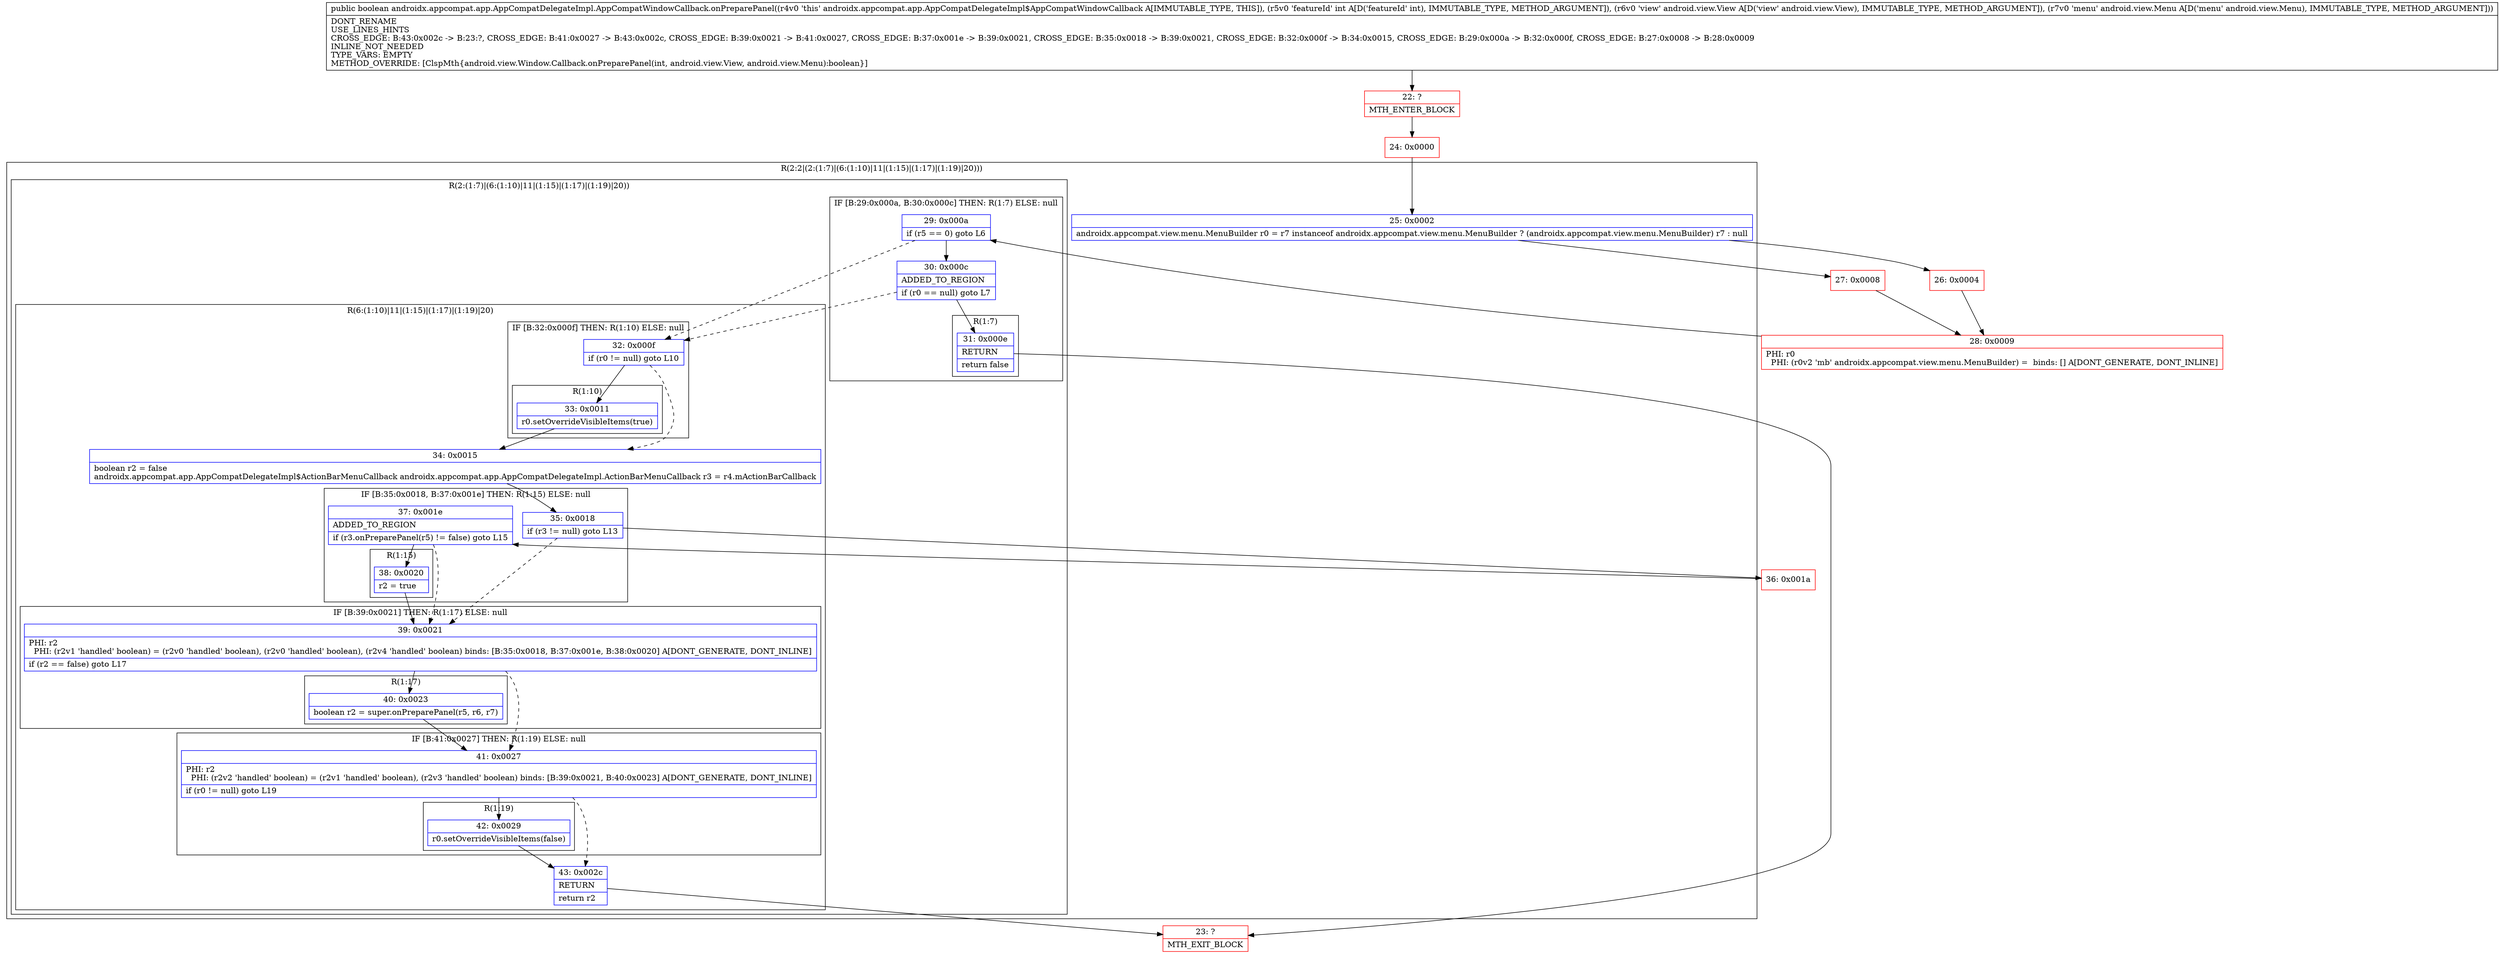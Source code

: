 digraph "CFG forandroidx.appcompat.app.AppCompatDelegateImpl.AppCompatWindowCallback.onPreparePanel(ILandroid\/view\/View;Landroid\/view\/Menu;)Z" {
subgraph cluster_Region_1466454966 {
label = "R(2:2|(2:(1:7)|(6:(1:10)|11|(1:15)|(1:17)|(1:19)|20)))";
node [shape=record,color=blue];
Node_25 [shape=record,label="{25\:\ 0x0002|androidx.appcompat.view.menu.MenuBuilder r0 = r7 instanceof androidx.appcompat.view.menu.MenuBuilder ? (androidx.appcompat.view.menu.MenuBuilder) r7 : null\l}"];
subgraph cluster_Region_1753736427 {
label = "R(2:(1:7)|(6:(1:10)|11|(1:15)|(1:17)|(1:19)|20))";
node [shape=record,color=blue];
subgraph cluster_IfRegion_599808277 {
label = "IF [B:29:0x000a, B:30:0x000c] THEN: R(1:7) ELSE: null";
node [shape=record,color=blue];
Node_29 [shape=record,label="{29\:\ 0x000a|if (r5 == 0) goto L6\l}"];
Node_30 [shape=record,label="{30\:\ 0x000c|ADDED_TO_REGION\l|if (r0 == null) goto L7\l}"];
subgraph cluster_Region_1940882036 {
label = "R(1:7)";
node [shape=record,color=blue];
Node_31 [shape=record,label="{31\:\ 0x000e|RETURN\l|return false\l}"];
}
}
subgraph cluster_Region_931780632 {
label = "R(6:(1:10)|11|(1:15)|(1:17)|(1:19)|20)";
node [shape=record,color=blue];
subgraph cluster_IfRegion_1953748488 {
label = "IF [B:32:0x000f] THEN: R(1:10) ELSE: null";
node [shape=record,color=blue];
Node_32 [shape=record,label="{32\:\ 0x000f|if (r0 != null) goto L10\l}"];
subgraph cluster_Region_1776909103 {
label = "R(1:10)";
node [shape=record,color=blue];
Node_33 [shape=record,label="{33\:\ 0x0011|r0.setOverrideVisibleItems(true)\l}"];
}
}
Node_34 [shape=record,label="{34\:\ 0x0015|boolean r2 = false\landroidx.appcompat.app.AppCompatDelegateImpl$ActionBarMenuCallback androidx.appcompat.app.AppCompatDelegateImpl.ActionBarMenuCallback r3 = r4.mActionBarCallback\l}"];
subgraph cluster_IfRegion_39805300 {
label = "IF [B:35:0x0018, B:37:0x001e] THEN: R(1:15) ELSE: null";
node [shape=record,color=blue];
Node_35 [shape=record,label="{35\:\ 0x0018|if (r3 != null) goto L13\l}"];
Node_37 [shape=record,label="{37\:\ 0x001e|ADDED_TO_REGION\l|if (r3.onPreparePanel(r5) != false) goto L15\l}"];
subgraph cluster_Region_573029481 {
label = "R(1:15)";
node [shape=record,color=blue];
Node_38 [shape=record,label="{38\:\ 0x0020|r2 = true\l}"];
}
}
subgraph cluster_IfRegion_2079276809 {
label = "IF [B:39:0x0021] THEN: R(1:17) ELSE: null";
node [shape=record,color=blue];
Node_39 [shape=record,label="{39\:\ 0x0021|PHI: r2 \l  PHI: (r2v1 'handled' boolean) = (r2v0 'handled' boolean), (r2v0 'handled' boolean), (r2v4 'handled' boolean) binds: [B:35:0x0018, B:37:0x001e, B:38:0x0020] A[DONT_GENERATE, DONT_INLINE]\l|if (r2 == false) goto L17\l}"];
subgraph cluster_Region_354155973 {
label = "R(1:17)";
node [shape=record,color=blue];
Node_40 [shape=record,label="{40\:\ 0x0023|boolean r2 = super.onPreparePanel(r5, r6, r7)\l}"];
}
}
subgraph cluster_IfRegion_2089381959 {
label = "IF [B:41:0x0027] THEN: R(1:19) ELSE: null";
node [shape=record,color=blue];
Node_41 [shape=record,label="{41\:\ 0x0027|PHI: r2 \l  PHI: (r2v2 'handled' boolean) = (r2v1 'handled' boolean), (r2v3 'handled' boolean) binds: [B:39:0x0021, B:40:0x0023] A[DONT_GENERATE, DONT_INLINE]\l|if (r0 != null) goto L19\l}"];
subgraph cluster_Region_1570801202 {
label = "R(1:19)";
node [shape=record,color=blue];
Node_42 [shape=record,label="{42\:\ 0x0029|r0.setOverrideVisibleItems(false)\l}"];
}
}
Node_43 [shape=record,label="{43\:\ 0x002c|RETURN\l|return r2\l}"];
}
}
}
Node_22 [shape=record,color=red,label="{22\:\ ?|MTH_ENTER_BLOCK\l}"];
Node_24 [shape=record,color=red,label="{24\:\ 0x0000}"];
Node_26 [shape=record,color=red,label="{26\:\ 0x0004}"];
Node_28 [shape=record,color=red,label="{28\:\ 0x0009|PHI: r0 \l  PHI: (r0v2 'mb' androidx.appcompat.view.menu.MenuBuilder) =  binds: [] A[DONT_GENERATE, DONT_INLINE]\l}"];
Node_23 [shape=record,color=red,label="{23\:\ ?|MTH_EXIT_BLOCK\l}"];
Node_36 [shape=record,color=red,label="{36\:\ 0x001a}"];
Node_27 [shape=record,color=red,label="{27\:\ 0x0008}"];
MethodNode[shape=record,label="{public boolean androidx.appcompat.app.AppCompatDelegateImpl.AppCompatWindowCallback.onPreparePanel((r4v0 'this' androidx.appcompat.app.AppCompatDelegateImpl$AppCompatWindowCallback A[IMMUTABLE_TYPE, THIS]), (r5v0 'featureId' int A[D('featureId' int), IMMUTABLE_TYPE, METHOD_ARGUMENT]), (r6v0 'view' android.view.View A[D('view' android.view.View), IMMUTABLE_TYPE, METHOD_ARGUMENT]), (r7v0 'menu' android.view.Menu A[D('menu' android.view.Menu), IMMUTABLE_TYPE, METHOD_ARGUMENT]))  | DONT_RENAME\lUSE_LINES_HINTS\lCROSS_EDGE: B:43:0x002c \-\> B:23:?, CROSS_EDGE: B:41:0x0027 \-\> B:43:0x002c, CROSS_EDGE: B:39:0x0021 \-\> B:41:0x0027, CROSS_EDGE: B:37:0x001e \-\> B:39:0x0021, CROSS_EDGE: B:35:0x0018 \-\> B:39:0x0021, CROSS_EDGE: B:32:0x000f \-\> B:34:0x0015, CROSS_EDGE: B:29:0x000a \-\> B:32:0x000f, CROSS_EDGE: B:27:0x0008 \-\> B:28:0x0009\lINLINE_NOT_NEEDED\lTYPE_VARS: EMPTY\lMETHOD_OVERRIDE: [ClspMth\{android.view.Window.Callback.onPreparePanel(int, android.view.View, android.view.Menu):boolean\}]\l}"];
MethodNode -> Node_22;Node_25 -> Node_26;
Node_25 -> Node_27;
Node_29 -> Node_30;
Node_29 -> Node_32[style=dashed];
Node_30 -> Node_31;
Node_30 -> Node_32[style=dashed];
Node_31 -> Node_23;
Node_32 -> Node_33;
Node_32 -> Node_34[style=dashed];
Node_33 -> Node_34;
Node_34 -> Node_35;
Node_35 -> Node_36;
Node_35 -> Node_39[style=dashed];
Node_37 -> Node_38;
Node_37 -> Node_39[style=dashed];
Node_38 -> Node_39;
Node_39 -> Node_40;
Node_39 -> Node_41[style=dashed];
Node_40 -> Node_41;
Node_41 -> Node_42;
Node_41 -> Node_43[style=dashed];
Node_42 -> Node_43;
Node_43 -> Node_23;
Node_22 -> Node_24;
Node_24 -> Node_25;
Node_26 -> Node_28;
Node_28 -> Node_29;
Node_36 -> Node_37;
Node_27 -> Node_28;
}

